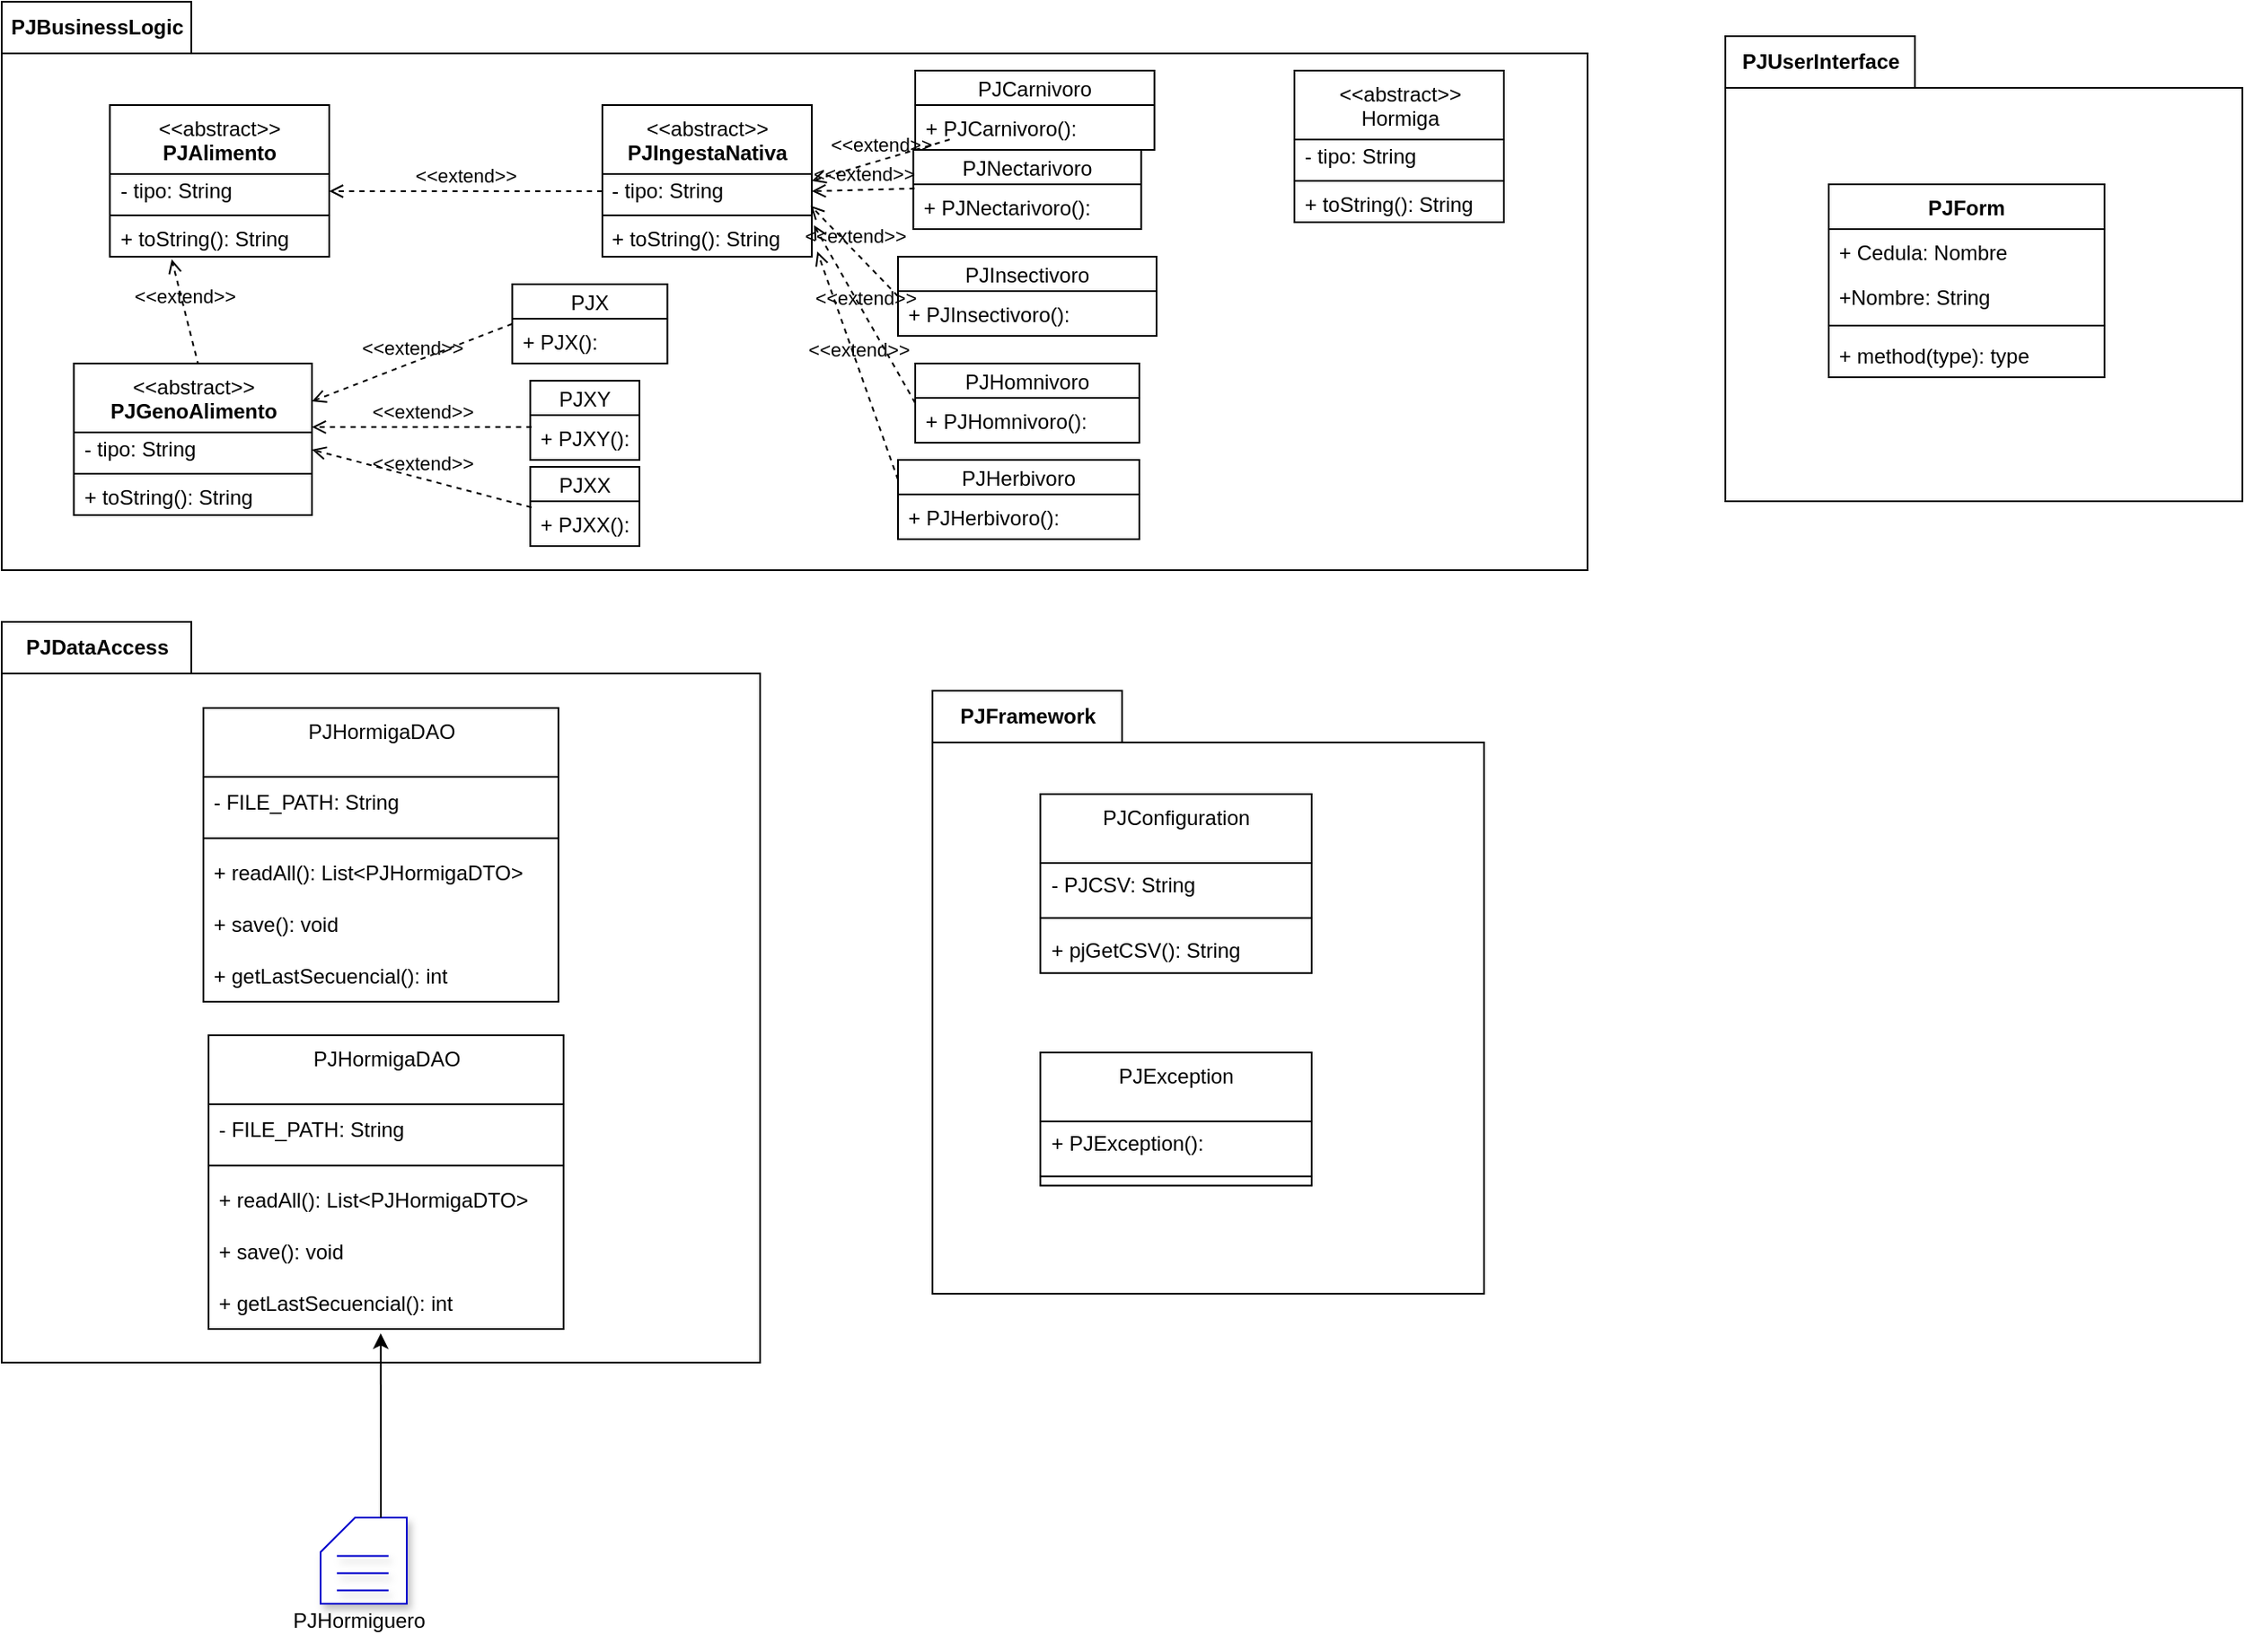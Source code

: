 <mxfile>
    <diagram id="GCaPEmnZzszZTPqXeWHH" name="Page-1">
        <mxGraphModel dx="560" dy="467" grid="1" gridSize="10" guides="1" tooltips="1" connect="1" arrows="1" fold="1" page="1" pageScale="1" pageWidth="850" pageHeight="1100" math="0" shadow="0">
            <root>
                <mxCell id="0"/>
                <mxCell id="1" parent="0"/>
                <mxCell id="2" value="PJBusinessLogic" style="shape=folder;fontStyle=1;tabWidth=110;tabHeight=30;tabPosition=left;html=1;boundedLbl=1;labelInHeader=1;container=1;collapsible=0;" parent="1" vertex="1">
                    <mxGeometry x="40" y="50" width="920" height="330" as="geometry"/>
                </mxCell>
                <mxCell id="3" value="" style="html=1;strokeColor=none;resizeWidth=1;resizeHeight=1;fillColor=none;part=1;connectable=0;allowArrows=0;deletable=0;" parent="2" vertex="1">
                    <mxGeometry width="920.0" height="231.0" relative="1" as="geometry">
                        <mxPoint y="30" as="offset"/>
                    </mxGeometry>
                </mxCell>
                <mxCell id="4" value="&amp;lt;&amp;lt;abstract&amp;gt;&amp;gt;&lt;br&gt;&lt;b&gt;PJAlimento&lt;/b&gt;" style="swimlane;fontStyle=0;align=center;verticalAlign=top;childLayout=stackLayout;horizontal=1;startSize=40;horizontalStack=0;resizeParent=1;resizeParentMax=0;resizeLast=0;collapsible=0;marginBottom=0;html=1;" parent="2" vertex="1">
                    <mxGeometry x="62.73" y="60" width="127.27" height="88" as="geometry"/>
                </mxCell>
                <mxCell id="5" value="- tipo: String" style="text;html=1;strokeColor=none;fillColor=none;align=left;verticalAlign=middle;spacingLeft=4;spacingRight=4;overflow=hidden;rotatable=0;points=[[0,0.5],[1,0.5]];portConstraint=eastwest;" parent="4" vertex="1">
                    <mxGeometry y="40" width="127.27" height="20" as="geometry"/>
                </mxCell>
                <mxCell id="6" value="" style="line;strokeWidth=1;fillColor=none;align=left;verticalAlign=middle;spacingTop=-1;spacingLeft=3;spacingRight=3;rotatable=0;labelPosition=right;points=[];portConstraint=eastwest;" parent="4" vertex="1">
                    <mxGeometry y="60" width="127.27" height="8" as="geometry"/>
                </mxCell>
                <mxCell id="7" value="+ toString(): String" style="text;html=1;strokeColor=none;fillColor=none;align=left;verticalAlign=middle;spacingLeft=4;spacingRight=4;overflow=hidden;rotatable=0;points=[[0,0.5],[1,0.5]];portConstraint=eastwest;" parent="4" vertex="1">
                    <mxGeometry y="68" width="127.27" height="20" as="geometry"/>
                </mxCell>
                <mxCell id="8" value="&amp;lt;&amp;lt;extend&amp;gt;&amp;gt;" style="html=1;verticalAlign=bottom;labelBackgroundColor=none;endArrow=open;endFill=0;dashed=1;entryX=1;entryY=0.5;entryDx=0;entryDy=0;exitX=0;exitY=0.5;exitDx=0;exitDy=0;" parent="2" target="5" edge="1">
                    <mxGeometry width="160" relative="1" as="geometry">
                        <mxPoint x="348.485" y="110" as="sourcePoint"/>
                        <mxPoint x="271.818" y="190" as="targetPoint"/>
                    </mxGeometry>
                </mxCell>
                <mxCell id="9" value="&amp;lt;&amp;lt;extend&amp;gt;&amp;gt;" style="html=1;verticalAlign=bottom;labelBackgroundColor=none;endArrow=open;endFill=0;dashed=1;exitX=0.433;exitY=0.017;exitDx=0;exitDy=0;exitPerimeter=0;entryX=0.282;entryY=1.077;entryDx=0;entryDy=0;entryPerimeter=0;" parent="2" target="7" edge="1">
                    <mxGeometry width="160" relative="1" as="geometry">
                        <mxPoint x="114.247" y="211.496" as="sourcePoint"/>
                        <mxPoint x="397.273" y="190" as="targetPoint"/>
                    </mxGeometry>
                </mxCell>
                <mxCell id="10" value="PJCarnivoro" style="swimlane;fontStyle=0;childLayout=stackLayout;horizontal=1;startSize=20;fillColor=none;horizontalStack=0;resizeParent=1;resizeParentMax=0;resizeLast=0;collapsible=1;marginBottom=0;" parent="2" vertex="1">
                    <mxGeometry x="530" y="40" width="138.79" height="46" as="geometry"/>
                </mxCell>
                <mxCell id="11" value="+ PJCarnivoro():" style="text;strokeColor=none;fillColor=none;align=left;verticalAlign=top;spacingLeft=4;spacingRight=4;overflow=hidden;rotatable=0;points=[[0,0.5],[1,0.5]];portConstraint=eastwest;" parent="10" vertex="1">
                    <mxGeometry y="20" width="138.79" height="26" as="geometry"/>
                </mxCell>
                <mxCell id="12" value="&amp;lt;&amp;lt;abstract&amp;gt;&amp;gt;&lt;br style=&quot;border-color: var(--border-color);&quot;&gt;&lt;b&gt;PJIngestaNativa&lt;/b&gt;" style="swimlane;fontStyle=0;align=center;verticalAlign=top;childLayout=stackLayout;horizontal=1;startSize=40;horizontalStack=0;resizeParent=1;resizeParentMax=0;resizeLast=0;collapsible=0;marginBottom=0;html=1;" parent="2" vertex="1">
                    <mxGeometry x="348.48" y="60" width="121.52" height="88" as="geometry"/>
                </mxCell>
                <mxCell id="13" value="- tipo: String" style="text;html=1;strokeColor=none;fillColor=none;align=left;verticalAlign=middle;spacingLeft=4;spacingRight=4;overflow=hidden;rotatable=0;points=[[0,0.5],[1,0.5]];portConstraint=eastwest;" parent="12" vertex="1">
                    <mxGeometry y="40" width="121.52" height="20" as="geometry"/>
                </mxCell>
                <mxCell id="14" value="" style="line;strokeWidth=1;fillColor=none;align=left;verticalAlign=middle;spacingTop=-1;spacingLeft=3;spacingRight=3;rotatable=0;labelPosition=right;points=[];portConstraint=eastwest;" parent="12" vertex="1">
                    <mxGeometry y="60" width="121.52" height="8" as="geometry"/>
                </mxCell>
                <mxCell id="15" value="+ toString(): String" style="text;html=1;strokeColor=none;fillColor=none;align=left;verticalAlign=middle;spacingLeft=4;spacingRight=4;overflow=hidden;rotatable=0;points=[[0,0.5],[1,0.5]];portConstraint=eastwest;" parent="12" vertex="1">
                    <mxGeometry y="68" width="121.52" height="20" as="geometry"/>
                </mxCell>
                <mxCell id="16" value="&amp;lt;&amp;lt;abstract&amp;gt;&amp;gt;&lt;br style=&quot;border-color: var(--border-color);&quot;&gt;&lt;b&gt;PJGenoAlimento&lt;/b&gt;" style="swimlane;fontStyle=0;align=center;verticalAlign=top;childLayout=stackLayout;horizontal=1;startSize=40;horizontalStack=0;resizeParent=1;resizeParentMax=0;resizeLast=0;collapsible=0;marginBottom=0;html=1;" parent="2" vertex="1">
                    <mxGeometry x="41.82" y="210" width="138.18" height="88" as="geometry"/>
                </mxCell>
                <mxCell id="17" value="- tipo: String" style="text;html=1;strokeColor=none;fillColor=none;align=left;verticalAlign=middle;spacingLeft=4;spacingRight=4;overflow=hidden;rotatable=0;points=[[0,0.5],[1,0.5]];portConstraint=eastwest;" parent="16" vertex="1">
                    <mxGeometry y="40" width="138.18" height="20" as="geometry"/>
                </mxCell>
                <mxCell id="18" value="" style="line;strokeWidth=1;fillColor=none;align=left;verticalAlign=middle;spacingTop=-1;spacingLeft=3;spacingRight=3;rotatable=0;labelPosition=right;points=[];portConstraint=eastwest;" parent="16" vertex="1">
                    <mxGeometry y="60" width="138.18" height="8" as="geometry"/>
                </mxCell>
                <mxCell id="19" value="+ toString(): String" style="text;html=1;strokeColor=none;fillColor=none;align=left;verticalAlign=middle;spacingLeft=4;spacingRight=4;overflow=hidden;rotatable=0;points=[[0,0.5],[1,0.5]];portConstraint=eastwest;" parent="16" vertex="1">
                    <mxGeometry y="68" width="138.18" height="20" as="geometry"/>
                </mxCell>
                <mxCell id="20" value="PJHerbivoro" style="swimlane;fontStyle=0;childLayout=stackLayout;horizontal=1;startSize=20;fillColor=none;horizontalStack=0;resizeParent=1;resizeParentMax=0;resizeLast=0;collapsible=1;marginBottom=0;" parent="2" vertex="1">
                    <mxGeometry x="520" y="266" width="140" height="46" as="geometry"/>
                </mxCell>
                <mxCell id="21" value="+ PJHerbivoro():" style="text;strokeColor=none;fillColor=none;align=left;verticalAlign=top;spacingLeft=4;spacingRight=4;overflow=hidden;rotatable=0;points=[[0,0.5],[1,0.5]];portConstraint=eastwest;" parent="20" vertex="1">
                    <mxGeometry y="20" width="140" height="26" as="geometry"/>
                </mxCell>
                <mxCell id="22" value="PJHomnivoro" style="swimlane;fontStyle=0;childLayout=stackLayout;horizontal=1;startSize=20;fillColor=none;horizontalStack=0;resizeParent=1;resizeParentMax=0;resizeLast=0;collapsible=1;marginBottom=0;" parent="2" vertex="1">
                    <mxGeometry x="530" y="210" width="130" height="46" as="geometry"/>
                </mxCell>
                <mxCell id="23" value="+ PJHomnivoro():" style="text;strokeColor=none;fillColor=none;align=left;verticalAlign=top;spacingLeft=4;spacingRight=4;overflow=hidden;rotatable=0;points=[[0,0.5],[1,0.5]];portConstraint=eastwest;" parent="22" vertex="1">
                    <mxGeometry y="20" width="130" height="26" as="geometry"/>
                </mxCell>
                <mxCell id="24" value="PJInsectivoro" style="swimlane;fontStyle=0;childLayout=stackLayout;horizontal=1;startSize=20;fillColor=none;horizontalStack=0;resizeParent=1;resizeParentMax=0;resizeLast=0;collapsible=1;marginBottom=0;" parent="2" vertex="1">
                    <mxGeometry x="520" y="148" width="150" height="46" as="geometry"/>
                </mxCell>
                <mxCell id="25" value="+ PJInsectivoro():" style="text;strokeColor=none;fillColor=none;align=left;verticalAlign=top;spacingLeft=4;spacingRight=4;overflow=hidden;rotatable=0;points=[[0,0.5],[1,0.5]];portConstraint=eastwest;" parent="24" vertex="1">
                    <mxGeometry y="20" width="150" height="26" as="geometry"/>
                </mxCell>
                <mxCell id="26" value="PJNectarivoro" style="swimlane;fontStyle=0;childLayout=stackLayout;horizontal=1;startSize=20;fillColor=none;horizontalStack=0;resizeParent=1;resizeParentMax=0;resizeLast=0;collapsible=1;marginBottom=0;" parent="2" vertex="1">
                    <mxGeometry x="528.86" y="86" width="132.27" height="46" as="geometry"/>
                </mxCell>
                <mxCell id="27" value="+ PJNectarivoro():" style="text;strokeColor=none;fillColor=none;align=left;verticalAlign=top;spacingLeft=4;spacingRight=4;overflow=hidden;rotatable=0;points=[[0,0.5],[1,0.5]];portConstraint=eastwest;" parent="26" vertex="1">
                    <mxGeometry y="20" width="132.27" height="26" as="geometry"/>
                </mxCell>
                <mxCell id="28" value="PJXY" style="swimlane;fontStyle=0;childLayout=stackLayout;horizontal=1;startSize=20;fillColor=none;horizontalStack=0;resizeParent=1;resizeParentMax=0;resizeLast=0;collapsible=1;marginBottom=0;" parent="2" vertex="1">
                    <mxGeometry x="306.67" y="220" width="63.33" height="46" as="geometry"/>
                </mxCell>
                <mxCell id="29" value="+ PJXY():" style="text;strokeColor=none;fillColor=none;align=left;verticalAlign=top;spacingLeft=4;spacingRight=4;overflow=hidden;rotatable=0;points=[[0,0.5],[1,0.5]];portConstraint=eastwest;" parent="28" vertex="1">
                    <mxGeometry y="20" width="63.33" height="26" as="geometry"/>
                </mxCell>
                <mxCell id="30" value="PJXX" style="swimlane;fontStyle=0;childLayout=stackLayout;horizontal=1;startSize=20;fillColor=none;horizontalStack=0;resizeParent=1;resizeParentMax=0;resizeLast=0;collapsible=1;marginBottom=0;" parent="2" vertex="1">
                    <mxGeometry x="306.67" y="270" width="63.33" height="46" as="geometry"/>
                </mxCell>
                <mxCell id="31" value="+ PJXX():" style="text;strokeColor=none;fillColor=none;align=left;verticalAlign=top;spacingLeft=4;spacingRight=4;overflow=hidden;rotatable=0;points=[[0,0.5],[1,0.5]];portConstraint=eastwest;" parent="30" vertex="1">
                    <mxGeometry y="20" width="63.33" height="26" as="geometry"/>
                </mxCell>
                <mxCell id="32" value="&amp;lt;&amp;lt;extend&amp;gt;&amp;gt;" style="html=1;verticalAlign=bottom;labelBackgroundColor=none;endArrow=open;endFill=0;dashed=1;entryX=1;entryY=0.5;entryDx=0;entryDy=0;" parent="2" target="12" edge="1">
                    <mxGeometry width="160" relative="1" as="geometry">
                        <mxPoint x="550" y="80" as="sourcePoint"/>
                        <mxPoint x="529.697" y="70" as="targetPoint"/>
                    </mxGeometry>
                </mxCell>
                <mxCell id="33" value="&amp;lt;&amp;lt;extend&amp;gt;&amp;gt;" style="html=1;verticalAlign=bottom;labelBackgroundColor=none;endArrow=open;endFill=0;dashed=1;entryX=1;entryY=0.5;entryDx=0;entryDy=0;exitX=0.006;exitY=0.093;exitDx=0;exitDy=0;exitPerimeter=0;" parent="2" source="27" target="13" edge="1">
                    <mxGeometry width="160" relative="1" as="geometry">
                        <mxPoint x="530" y="110" as="sourcePoint"/>
                        <mxPoint x="264.848" y="130" as="targetPoint"/>
                    </mxGeometry>
                </mxCell>
                <mxCell id="34" value="&amp;lt;&amp;lt;extend&amp;gt;&amp;gt;" style="html=1;verticalAlign=bottom;labelBackgroundColor=none;endArrow=open;endFill=0;dashed=1;entryX=0.994;entryY=0.917;entryDx=0;entryDy=0;exitX=0;exitY=0.5;exitDx=0;exitDy=0;entryPerimeter=0;" parent="2" source="24" target="13" edge="1">
                    <mxGeometry width="160" relative="1" as="geometry">
                        <mxPoint x="651.667" y="145" as="sourcePoint"/>
                        <mxPoint x="529.697" y="120" as="targetPoint"/>
                    </mxGeometry>
                </mxCell>
                <mxCell id="35" value="&amp;lt;&amp;lt;extend&amp;gt;&amp;gt;" style="html=1;verticalAlign=bottom;labelBackgroundColor=none;endArrow=open;endFill=0;dashed=1;entryX=1.01;entryY=0.088;entryDx=0;entryDy=0;exitX=0;exitY=0.5;exitDx=0;exitDy=0;entryPerimeter=0;" parent="2" source="22" target="15" edge="1">
                    <mxGeometry width="160" relative="1" as="geometry">
                        <mxPoint x="665.606" y="155" as="sourcePoint"/>
                        <mxPoint x="543.636" y="130" as="targetPoint"/>
                    </mxGeometry>
                </mxCell>
                <mxCell id="36" value="&amp;lt;&amp;lt;extend&amp;gt;&amp;gt;" style="html=1;verticalAlign=bottom;labelBackgroundColor=none;endArrow=open;endFill=0;dashed=1;entryX=1.026;entryY=0.85;entryDx=0;entryDy=0;exitX=0;exitY=0.25;exitDx=0;exitDy=0;entryPerimeter=0;" parent="2" source="20" target="15" edge="1">
                    <mxGeometry width="160" relative="1" as="geometry">
                        <mxPoint x="679.545" y="165" as="sourcePoint"/>
                        <mxPoint x="557.576" y="140" as="targetPoint"/>
                    </mxGeometry>
                </mxCell>
                <mxCell id="37" value="PJX" style="swimlane;fontStyle=0;childLayout=stackLayout;horizontal=1;startSize=20;fillColor=none;horizontalStack=0;resizeParent=1;resizeParentMax=0;resizeLast=0;collapsible=1;marginBottom=0;" parent="2" vertex="1">
                    <mxGeometry x="296.212" y="164" width="90" height="46" as="geometry"/>
                </mxCell>
                <mxCell id="38" value="+ PJX():" style="text;strokeColor=none;fillColor=none;align=left;verticalAlign=top;spacingLeft=4;spacingRight=4;overflow=hidden;rotatable=0;points=[[0,0.5],[1,0.5]];portConstraint=eastwest;" parent="37" vertex="1">
                    <mxGeometry y="20" width="90" height="26" as="geometry"/>
                </mxCell>
                <mxCell id="39" value="&amp;lt;&amp;lt;extend&amp;gt;&amp;gt;" style="html=1;verticalAlign=bottom;labelBackgroundColor=none;endArrow=open;endFill=0;dashed=1;entryX=1;entryY=0.25;entryDx=0;entryDy=0;exitX=0;exitY=0.5;exitDx=0;exitDy=0;" parent="2" source="37" target="16" edge="1">
                    <mxGeometry width="160" relative="1" as="geometry">
                        <mxPoint x="362.424" y="120" as="sourcePoint"/>
                        <mxPoint x="250.909" y="120" as="targetPoint"/>
                    </mxGeometry>
                </mxCell>
                <mxCell id="40" value="&amp;lt;&amp;lt;extend&amp;gt;&amp;gt;" style="html=1;verticalAlign=bottom;labelBackgroundColor=none;endArrow=open;endFill=0;dashed=1;entryX=1;entryY=-0.154;entryDx=0;entryDy=0;exitX=0.011;exitY=0.266;exitDx=0;exitDy=0;exitPerimeter=0;entryPerimeter=0;" parent="2" source="29" target="17" edge="1">
                    <mxGeometry width="160" relative="1" as="geometry">
                        <mxPoint x="310.152" y="197" as="sourcePoint"/>
                        <mxPoint x="236.97" y="242" as="targetPoint"/>
                    </mxGeometry>
                </mxCell>
                <mxCell id="41" value="&amp;lt;&amp;lt;extend&amp;gt;&amp;gt;" style="html=1;verticalAlign=bottom;labelBackgroundColor=none;endArrow=open;endFill=0;dashed=1;entryX=1;entryY=0.5;entryDx=0;entryDy=0;exitX=0.011;exitY=0.137;exitDx=0;exitDy=0;exitPerimeter=0;" parent="2" source="31" target="17" edge="1">
                    <mxGeometry width="160" relative="1" as="geometry">
                        <mxPoint x="323.021" y="256.916" as="sourcePoint"/>
                        <mxPoint x="236.97" y="256.92" as="targetPoint"/>
                    </mxGeometry>
                </mxCell>
                <mxCell id="55" value="&amp;lt;&amp;lt;abstract&amp;gt;&amp;gt;&lt;br&gt;Hormiga" style="swimlane;fontStyle=0;align=center;verticalAlign=top;childLayout=stackLayout;horizontal=1;startSize=40;horizontalStack=0;resizeParent=1;resizeParentMax=0;resizeLast=0;collapsible=0;marginBottom=0;html=1;" parent="2" vertex="1">
                    <mxGeometry x="750" y="40" width="121.52" height="88" as="geometry"/>
                </mxCell>
                <mxCell id="56" value="- tipo: String" style="text;html=1;strokeColor=none;fillColor=none;align=left;verticalAlign=middle;spacingLeft=4;spacingRight=4;overflow=hidden;rotatable=0;points=[[0,0.5],[1,0.5]];portConstraint=eastwest;" parent="55" vertex="1">
                    <mxGeometry y="40" width="121.52" height="20" as="geometry"/>
                </mxCell>
                <mxCell id="57" value="" style="line;strokeWidth=1;fillColor=none;align=left;verticalAlign=middle;spacingTop=-1;spacingLeft=3;spacingRight=3;rotatable=0;labelPosition=right;points=[];portConstraint=eastwest;" parent="55" vertex="1">
                    <mxGeometry y="60" width="121.52" height="8" as="geometry"/>
                </mxCell>
                <mxCell id="58" value="+ toString(): String" style="text;html=1;strokeColor=none;fillColor=none;align=left;verticalAlign=middle;spacingLeft=4;spacingRight=4;overflow=hidden;rotatable=0;points=[[0,0.5],[1,0.5]];portConstraint=eastwest;" parent="55" vertex="1">
                    <mxGeometry y="68" width="121.52" height="20" as="geometry"/>
                </mxCell>
                <mxCell id="42" value="PJDataAccess" style="shape=folder;fontStyle=1;tabWidth=110;tabHeight=30;tabPosition=left;html=1;boundedLbl=1;labelInHeader=1;container=1;collapsible=0;" parent="1" vertex="1">
                    <mxGeometry x="40" y="410" width="440" height="430" as="geometry"/>
                </mxCell>
                <mxCell id="43" value="" style="html=1;strokeColor=none;resizeWidth=1;resizeHeight=1;fillColor=none;part=1;connectable=0;allowArrows=0;deletable=0;" parent="42" vertex="1">
                    <mxGeometry width="440" height="301" relative="1" as="geometry">
                        <mxPoint y="30" as="offset"/>
                    </mxGeometry>
                </mxCell>
                <mxCell id="63" value="PJHormigaDAO" style="swimlane;fontStyle=0;align=center;verticalAlign=top;childLayout=stackLayout;horizontal=1;startSize=40;horizontalStack=0;resizeParent=1;resizeParentMax=0;resizeLast=0;collapsible=0;marginBottom=0;html=1;" parent="42" vertex="1">
                    <mxGeometry x="117.022" y="50" width="205.955" height="170.483" as="geometry"/>
                </mxCell>
                <mxCell id="64" value="- FILE_PATH: String" style="text;html=1;strokeColor=none;fillColor=none;align=left;verticalAlign=middle;spacingLeft=4;spacingRight=4;overflow=hidden;rotatable=0;points=[[0,0.5],[1,0.5]];portConstraint=eastwest;" parent="63" vertex="1">
                    <mxGeometry y="40" width="205.955" height="29.655" as="geometry"/>
                </mxCell>
                <mxCell id="65" value="" style="line;strokeWidth=1;fillColor=none;align=left;verticalAlign=middle;spacingTop=-1;spacingLeft=3;spacingRight=3;rotatable=0;labelPosition=right;points=[];portConstraint=eastwest;" parent="63" vertex="1">
                    <mxGeometry y="69.655" width="205.955" height="11.862" as="geometry"/>
                </mxCell>
                <mxCell id="66" value="+ readAll(): List&amp;lt;PJHormigaDTO&amp;gt;" style="text;html=1;strokeColor=none;fillColor=none;align=left;verticalAlign=middle;spacingLeft=4;spacingRight=4;overflow=hidden;rotatable=0;points=[[0,0.5],[1,0.5]];portConstraint=eastwest;" parent="63" vertex="1">
                    <mxGeometry y="81.517" width="205.955" height="29.655" as="geometry"/>
                </mxCell>
                <mxCell id="67" value="+ save(): void" style="text;html=1;strokeColor=none;fillColor=none;align=left;verticalAlign=middle;spacingLeft=4;spacingRight=4;overflow=hidden;rotatable=0;points=[[0,0.5],[1,0.5]];portConstraint=eastwest;" parent="63" vertex="1">
                    <mxGeometry y="111.172" width="205.955" height="29.655" as="geometry"/>
                </mxCell>
                <mxCell id="68" value="+ getLastSecuencial(): int" style="text;html=1;strokeColor=none;fillColor=none;align=left;verticalAlign=middle;spacingLeft=4;spacingRight=4;overflow=hidden;rotatable=0;points=[[0,0.5],[1,0.5]];portConstraint=eastwest;" parent="63" vertex="1">
                    <mxGeometry y="140.828" width="205.955" height="29.655" as="geometry"/>
                </mxCell>
                <mxCell id="69" value="PJHormigaDAO" style="swimlane;fontStyle=0;align=center;verticalAlign=top;childLayout=stackLayout;horizontal=1;startSize=40;horizontalStack=0;resizeParent=1;resizeParentMax=0;resizeLast=0;collapsible=0;marginBottom=0;html=1;" parent="42" vertex="1">
                    <mxGeometry x="120.005" y="240.0" width="205.957" height="170.483" as="geometry"/>
                </mxCell>
                <mxCell id="70" value="- FILE_PATH: String" style="text;html=1;strokeColor=none;fillColor=none;align=left;verticalAlign=middle;spacingLeft=4;spacingRight=4;overflow=hidden;rotatable=0;points=[[0,0.5],[1,0.5]];portConstraint=eastwest;" parent="69" vertex="1">
                    <mxGeometry y="40" width="205.957" height="29.655" as="geometry"/>
                </mxCell>
                <mxCell id="71" value="" style="line;strokeWidth=1;fillColor=none;align=left;verticalAlign=middle;spacingTop=-1;spacingLeft=3;spacingRight=3;rotatable=0;labelPosition=right;points=[];portConstraint=eastwest;" parent="69" vertex="1">
                    <mxGeometry y="69.655" width="205.957" height="11.862" as="geometry"/>
                </mxCell>
                <mxCell id="72" value="+ readAll(): List&amp;lt;PJHormigaDTO&amp;gt;" style="text;html=1;strokeColor=none;fillColor=none;align=left;verticalAlign=middle;spacingLeft=4;spacingRight=4;overflow=hidden;rotatable=0;points=[[0,0.5],[1,0.5]];portConstraint=eastwest;" parent="69" vertex="1">
                    <mxGeometry y="81.517" width="205.957" height="29.655" as="geometry"/>
                </mxCell>
                <mxCell id="73" value="+ save(): void" style="text;html=1;strokeColor=none;fillColor=none;align=left;verticalAlign=middle;spacingLeft=4;spacingRight=4;overflow=hidden;rotatable=0;points=[[0,0.5],[1,0.5]];portConstraint=eastwest;" parent="69" vertex="1">
                    <mxGeometry y="111.172" width="205.957" height="29.655" as="geometry"/>
                </mxCell>
                <mxCell id="74" value="+ getLastSecuencial(): int" style="text;html=1;strokeColor=none;fillColor=none;align=left;verticalAlign=middle;spacingLeft=4;spacingRight=4;overflow=hidden;rotatable=0;points=[[0,0.5],[1,0.5]];portConstraint=eastwest;" parent="69" vertex="1">
                    <mxGeometry y="140.828" width="205.957" height="29.655" as="geometry"/>
                </mxCell>
                <mxCell id="44" value="PJUserInterface" style="shape=folder;fontStyle=1;tabWidth=110;tabHeight=30;tabPosition=left;html=1;boundedLbl=1;labelInHeader=1;container=1;collapsible=0;" parent="1" vertex="1">
                    <mxGeometry x="1040" y="70" width="300" height="270" as="geometry"/>
                </mxCell>
                <mxCell id="45" value="" style="html=1;strokeColor=none;resizeWidth=1;resizeHeight=1;fillColor=none;part=1;connectable=0;allowArrows=0;deletable=0;" parent="44" vertex="1">
                    <mxGeometry width="300" height="189" relative="1" as="geometry">
                        <mxPoint y="30" as="offset"/>
                    </mxGeometry>
                </mxCell>
                <mxCell id="48" value="PJForm" style="swimlane;fontStyle=1;align=center;verticalAlign=top;childLayout=stackLayout;horizontal=1;startSize=26;horizontalStack=0;resizeParent=1;resizeParentMax=0;resizeLast=0;collapsible=1;marginBottom=0;" parent="44" vertex="1">
                    <mxGeometry x="60" y="86" width="160" height="112" as="geometry"/>
                </mxCell>
                <mxCell id="49" value="+ Cedula: Nombre" style="text;strokeColor=none;fillColor=none;align=left;verticalAlign=top;spacingLeft=4;spacingRight=4;overflow=hidden;rotatable=0;points=[[0,0.5],[1,0.5]];portConstraint=eastwest;" parent="48" vertex="1">
                    <mxGeometry y="26" width="160" height="26" as="geometry"/>
                </mxCell>
                <mxCell id="50" value="+Nombre: String" style="text;strokeColor=none;fillColor=none;align=left;verticalAlign=top;spacingLeft=4;spacingRight=4;overflow=hidden;rotatable=0;points=[[0,0.5],[1,0.5]];portConstraint=eastwest;" parent="48" vertex="1">
                    <mxGeometry y="52" width="160" height="26" as="geometry"/>
                </mxCell>
                <mxCell id="51" value="" style="line;strokeWidth=1;fillColor=none;align=left;verticalAlign=middle;spacingTop=-1;spacingLeft=3;spacingRight=3;rotatable=0;labelPosition=right;points=[];portConstraint=eastwest;strokeColor=inherit;" parent="48" vertex="1">
                    <mxGeometry y="78" width="160" height="8" as="geometry"/>
                </mxCell>
                <mxCell id="52" value="+ method(type): type" style="text;strokeColor=none;fillColor=none;align=left;verticalAlign=top;spacingLeft=4;spacingRight=4;overflow=hidden;rotatable=0;points=[[0,0.5],[1,0.5]];portConstraint=eastwest;" parent="48" vertex="1">
                    <mxGeometry y="86" width="160" height="26" as="geometry"/>
                </mxCell>
                <mxCell id="46" value="PJFramework" style="shape=folder;fontStyle=1;tabWidth=110;tabHeight=30;tabPosition=left;html=1;boundedLbl=1;labelInHeader=1;container=1;collapsible=0;" parent="1" vertex="1">
                    <mxGeometry x="580" y="450" width="320" height="350" as="geometry"/>
                </mxCell>
                <mxCell id="47" value="" style="html=1;strokeColor=none;resizeWidth=1;resizeHeight=1;fillColor=none;part=1;connectable=0;allowArrows=0;deletable=0;" parent="46" vertex="1">
                    <mxGeometry width="320" height="245" relative="1" as="geometry">
                        <mxPoint y="30" as="offset"/>
                    </mxGeometry>
                </mxCell>
                <mxCell id="75" value="PJConfiguration" style="swimlane;fontStyle=0;align=center;verticalAlign=top;childLayout=stackLayout;horizontal=1;startSize=40;horizontalStack=0;resizeParent=1;resizeParentMax=0;resizeLast=0;collapsible=0;marginBottom=0;html=1;" parent="46" vertex="1">
                    <mxGeometry x="62.61" y="60" width="157.39" height="103.873" as="geometry"/>
                </mxCell>
                <mxCell id="76" value="- PJCSV: String" style="text;html=1;strokeColor=none;fillColor=none;align=left;verticalAlign=middle;spacingLeft=4;spacingRight=4;overflow=hidden;rotatable=0;points=[[0,0.5],[1,0.5]];portConstraint=eastwest;" parent="75" vertex="1">
                    <mxGeometry y="40" width="157.39" height="26.614" as="geometry"/>
                </mxCell>
                <mxCell id="77" value="" style="line;strokeWidth=1;fillColor=none;align=left;verticalAlign=middle;spacingTop=-1;spacingLeft=3;spacingRight=3;rotatable=0;labelPosition=right;points=[];portConstraint=eastwest;" parent="75" vertex="1">
                    <mxGeometry y="66.614" width="157.39" height="10.645" as="geometry"/>
                </mxCell>
                <mxCell id="78" value="+ pjGetCSV(): String" style="text;html=1;strokeColor=none;fillColor=none;align=left;verticalAlign=middle;spacingLeft=4;spacingRight=4;overflow=hidden;rotatable=0;points=[[0,0.5],[1,0.5]];portConstraint=eastwest;" parent="75" vertex="1">
                    <mxGeometry y="77.259" width="157.39" height="26.614" as="geometry"/>
                </mxCell>
                <mxCell id="81" value="PJException" style="swimlane;fontStyle=0;align=center;verticalAlign=top;childLayout=stackLayout;horizontal=1;startSize=40;horizontalStack=0;resizeParent=1;resizeParentMax=0;resizeLast=0;collapsible=0;marginBottom=0;html=1;" parent="46" vertex="1">
                    <mxGeometry x="62.61" y="210" width="157.39" height="77.259" as="geometry"/>
                </mxCell>
                <mxCell id="82" value="+ PJException():" style="text;html=1;strokeColor=none;fillColor=none;align=left;verticalAlign=middle;spacingLeft=4;spacingRight=4;overflow=hidden;rotatable=0;points=[[0,0.5],[1,0.5]];portConstraint=eastwest;" parent="81" vertex="1">
                    <mxGeometry y="40" width="157.39" height="26.614" as="geometry"/>
                </mxCell>
                <mxCell id="83" value="" style="line;strokeWidth=1;fillColor=none;align=left;verticalAlign=middle;spacingTop=-1;spacingLeft=3;spacingRight=3;rotatable=0;labelPosition=right;points=[];portConstraint=eastwest;" parent="81" vertex="1">
                    <mxGeometry y="66.614" width="157.39" height="10.645" as="geometry"/>
                </mxCell>
                <mxCell id="86" value="" style="verticalLabelPosition=bottom;verticalAlign=top;html=1;shape=card;whiteSpace=wrap;size=20;arcSize=12;fillColor=#FFFFFF;strokeColor=#0000CC;shadow=1;" parent="1" vertex="1">
                    <mxGeometry x="225" y="930" width="50" height="50" as="geometry"/>
                </mxCell>
                <mxCell id="87" value="" style="endArrow=none;html=1;strokeColor=#0000CC;shadow=1;" parent="1" edge="1">
                    <mxGeometry width="50" height="50" relative="1" as="geometry">
                        <mxPoint x="234.43" y="952.27" as="sourcePoint"/>
                        <mxPoint x="264.43" y="952.27" as="targetPoint"/>
                    </mxGeometry>
                </mxCell>
                <mxCell id="88" value="" style="endArrow=none;html=1;strokeColor=#0000CC;shadow=1;" parent="1" edge="1">
                    <mxGeometry width="50" height="50" relative="1" as="geometry">
                        <mxPoint x="234.43" y="962.27" as="sourcePoint"/>
                        <mxPoint x="264.43" y="962.27" as="targetPoint"/>
                    </mxGeometry>
                </mxCell>
                <mxCell id="89" value="" style="endArrow=none;html=1;strokeColor=#0000CC;shadow=1;" parent="1" edge="1">
                    <mxGeometry width="50" height="50" relative="1" as="geometry">
                        <mxPoint x="234.43" y="972.23" as="sourcePoint"/>
                        <mxPoint x="264.43" y="972.23" as="targetPoint"/>
                    </mxGeometry>
                </mxCell>
                <mxCell id="90" value="PJHormiguero" style="text;html=1;strokeColor=none;fillColor=none;align=center;verticalAlign=middle;whiteSpace=wrap;rounded=0;shadow=1;" parent="1" vertex="1">
                    <mxGeometry x="220" y="980" width="55" height="20" as="geometry"/>
                </mxCell>
                <mxCell id="91" value="" style="endArrow=classic;html=1;exitX=0;exitY=0;exitDx=35;exitDy=0;exitPerimeter=0;entryX=0.485;entryY=1.085;entryDx=0;entryDy=0;entryPerimeter=0;" parent="1" source="86" target="74" edge="1">
                    <mxGeometry width="50" height="50" relative="1" as="geometry">
                        <mxPoint x="230" y="870" as="sourcePoint"/>
                        <mxPoint x="280" y="820" as="targetPoint"/>
                    </mxGeometry>
                </mxCell>
            </root>
        </mxGraphModel>
    </diagram>
</mxfile>